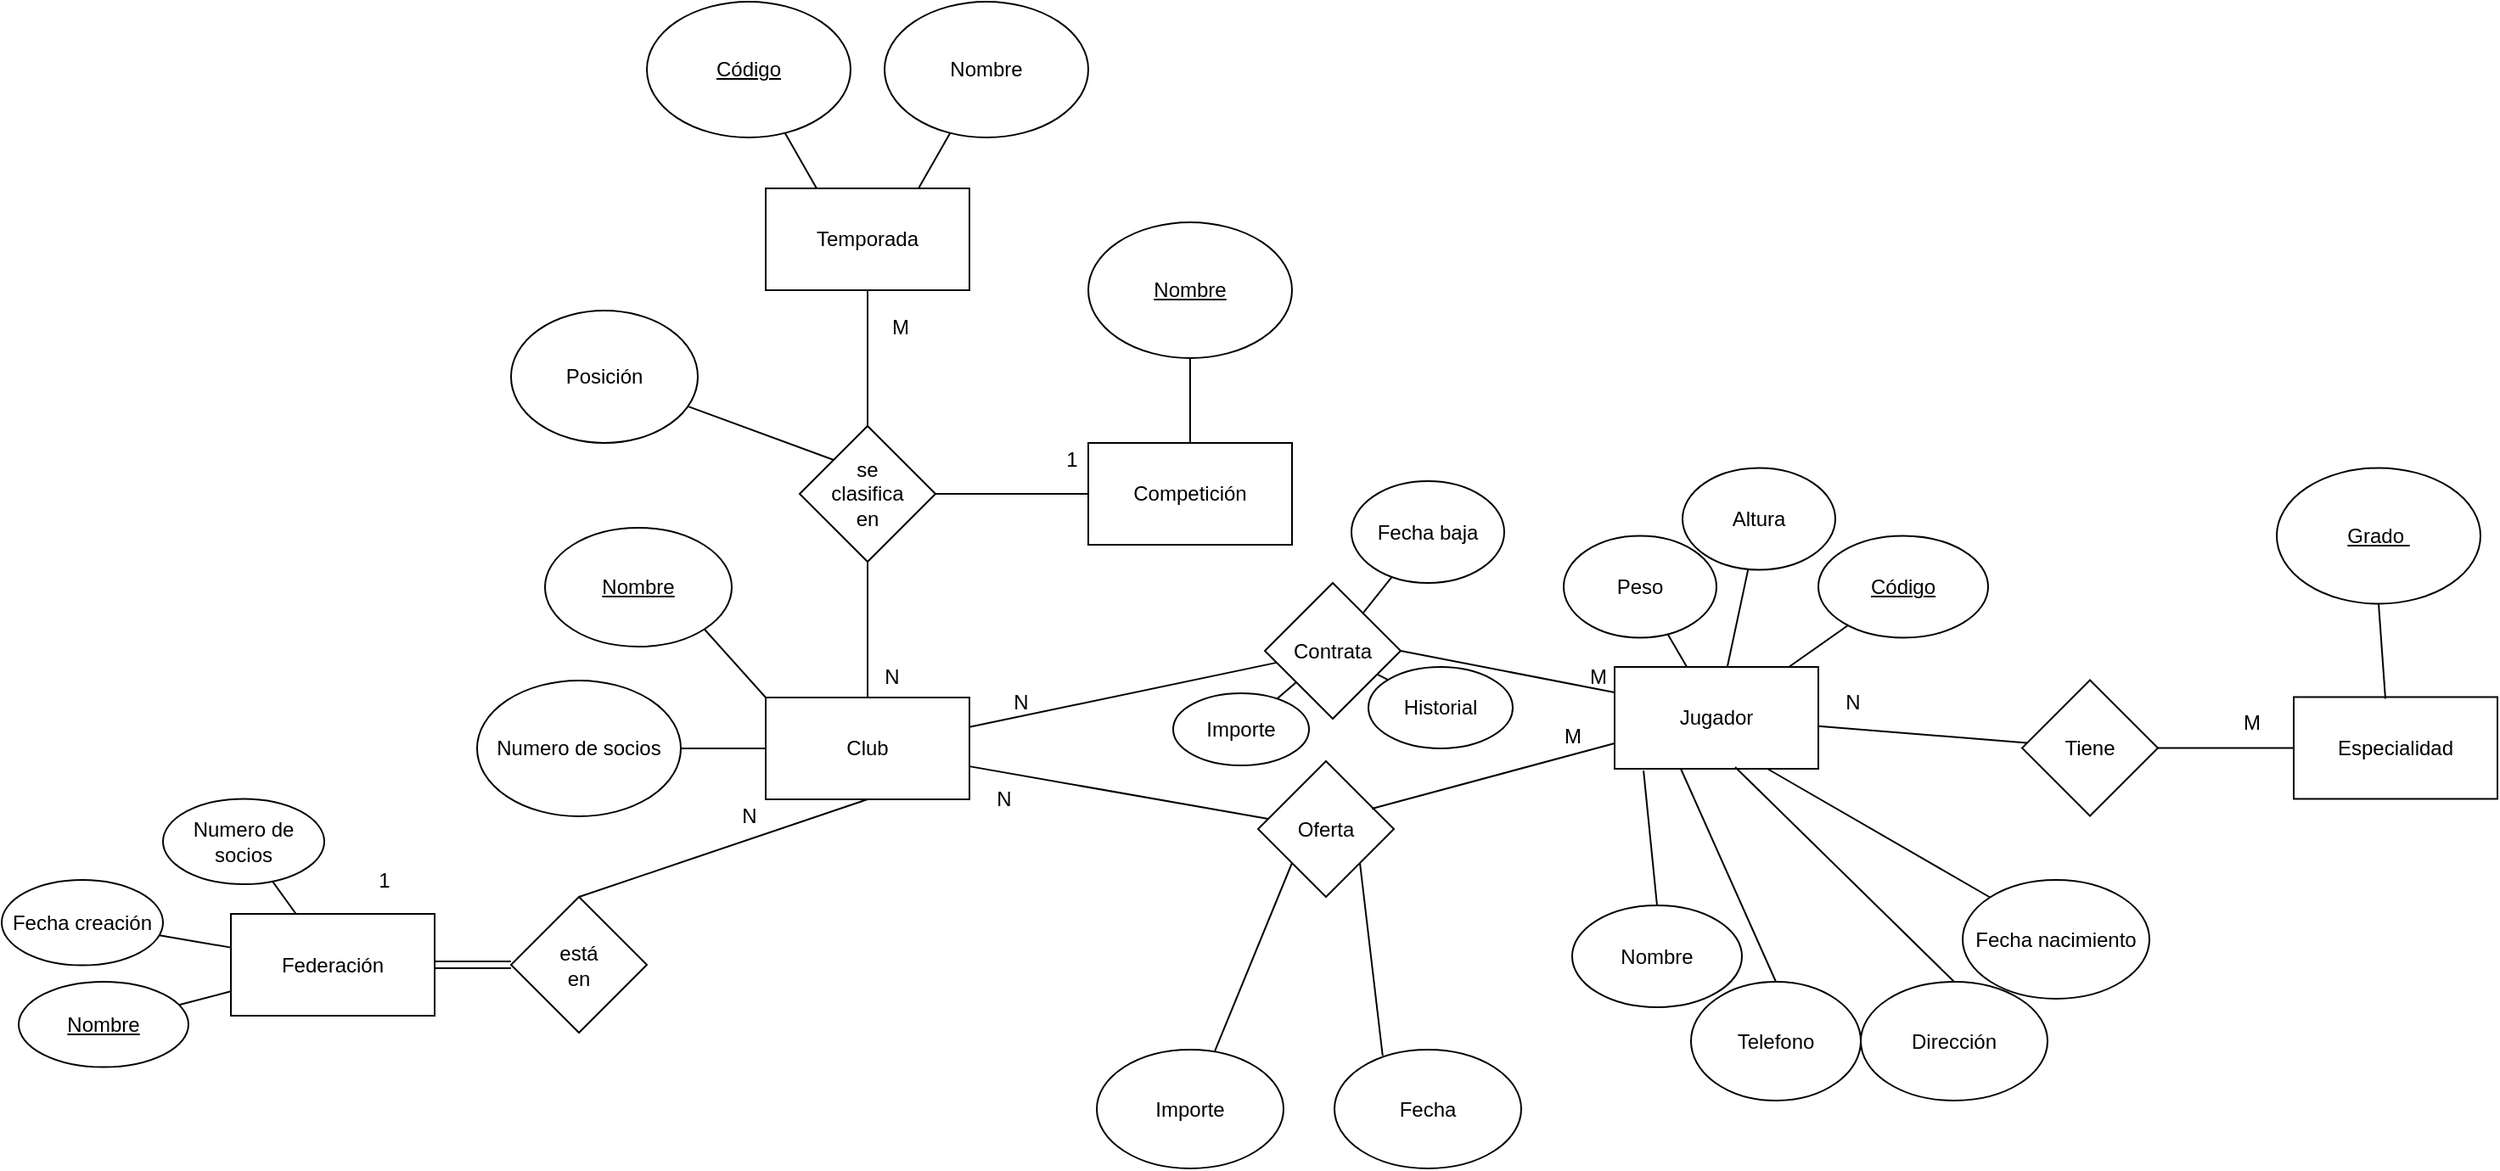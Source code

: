 <mxfile version="12.9.3" type="device"><diagram id="D0KjiM8yAch2DCQgalbD" name="Page-1"><mxGraphModel dx="2389" dy="685" grid="1" gridSize="10" guides="1" tooltips="1" connect="1" arrows="1" fold="1" page="1" pageScale="1" pageWidth="827" pageHeight="1169" math="0" shadow="0"><root><mxCell id="0"/><mxCell id="1" parent="0"/><mxCell id="vf0QzI_OPE2awuXOpxH7-1" value="Temporada" style="rounded=0;whiteSpace=wrap;html=1;" vertex="1" parent="1"><mxGeometry x="120" y="150" width="120" height="60" as="geometry"/></mxCell><mxCell id="vf0QzI_OPE2awuXOpxH7-82" style="rounded=0;orthogonalLoop=1;jettySize=auto;html=1;endArrow=none;endFill=0;" edge="1" parent="1" source="vf0QzI_OPE2awuXOpxH7-2" target="vf0QzI_OPE2awuXOpxH7-12"><mxGeometry relative="1" as="geometry"/></mxCell><mxCell id="vf0QzI_OPE2awuXOpxH7-89" style="edgeStyle=none;rounded=0;orthogonalLoop=1;jettySize=auto;html=1;endArrow=none;endFill=0;" edge="1" parent="1" source="vf0QzI_OPE2awuXOpxH7-2" target="vf0QzI_OPE2awuXOpxH7-13"><mxGeometry relative="1" as="geometry"/></mxCell><mxCell id="vf0QzI_OPE2awuXOpxH7-90" style="edgeStyle=none;rounded=0;orthogonalLoop=1;jettySize=auto;html=1;endArrow=none;endFill=0;" edge="1" parent="1" source="vf0QzI_OPE2awuXOpxH7-2" target="vf0QzI_OPE2awuXOpxH7-16"><mxGeometry relative="1" as="geometry"/></mxCell><mxCell id="vf0QzI_OPE2awuXOpxH7-2" value="Club" style="rounded=0;whiteSpace=wrap;html=1;" vertex="1" parent="1"><mxGeometry x="120" y="450" width="120" height="60" as="geometry"/></mxCell><mxCell id="vf0QzI_OPE2awuXOpxH7-3" value="Competición" style="rounded=0;whiteSpace=wrap;html=1;" vertex="1" parent="1"><mxGeometry x="310" y="300" width="120" height="60" as="geometry"/></mxCell><mxCell id="vf0QzI_OPE2awuXOpxH7-4" value="Especialidad" style="rounded=0;whiteSpace=wrap;html=1;" vertex="1" parent="1"><mxGeometry x="1020" y="449.74" width="120" height="60" as="geometry"/></mxCell><mxCell id="vf0QzI_OPE2awuXOpxH7-96" style="edgeStyle=none;rounded=0;orthogonalLoop=1;jettySize=auto;html=1;endArrow=none;endFill=0;" edge="1" parent="1" source="vf0QzI_OPE2awuXOpxH7-5" target="vf0QzI_OPE2awuXOpxH7-74"><mxGeometry relative="1" as="geometry"/></mxCell><mxCell id="vf0QzI_OPE2awuXOpxH7-97" style="edgeStyle=none;rounded=0;orthogonalLoop=1;jettySize=auto;html=1;endArrow=none;endFill=0;" edge="1" parent="1" source="vf0QzI_OPE2awuXOpxH7-5" target="vf0QzI_OPE2awuXOpxH7-75"><mxGeometry relative="1" as="geometry"/></mxCell><mxCell id="vf0QzI_OPE2awuXOpxH7-98" style="edgeStyle=none;rounded=0;orthogonalLoop=1;jettySize=auto;html=1;endArrow=none;endFill=0;" edge="1" parent="1" source="vf0QzI_OPE2awuXOpxH7-5" target="vf0QzI_OPE2awuXOpxH7-76"><mxGeometry relative="1" as="geometry"/></mxCell><mxCell id="vf0QzI_OPE2awuXOpxH7-5" value="Federación" style="rounded=0;whiteSpace=wrap;html=1;" vertex="1" parent="1"><mxGeometry x="-195" y="577.5" width="120" height="60" as="geometry"/></mxCell><mxCell id="vf0QzI_OPE2awuXOpxH7-83" style="edgeStyle=none;rounded=0;orthogonalLoop=1;jettySize=auto;html=1;endArrow=none;endFill=0;" edge="1" parent="1" source="vf0QzI_OPE2awuXOpxH7-6" target="vf0QzI_OPE2awuXOpxH7-62"><mxGeometry relative="1" as="geometry"/></mxCell><mxCell id="vf0QzI_OPE2awuXOpxH7-84" style="edgeStyle=none;rounded=0;orthogonalLoop=1;jettySize=auto;html=1;endArrow=none;endFill=0;" edge="1" parent="1" source="vf0QzI_OPE2awuXOpxH7-6" target="vf0QzI_OPE2awuXOpxH7-57"><mxGeometry relative="1" as="geometry"/></mxCell><mxCell id="vf0QzI_OPE2awuXOpxH7-85" style="edgeStyle=none;rounded=0;orthogonalLoop=1;jettySize=auto;html=1;endArrow=none;endFill=0;" edge="1" parent="1" source="vf0QzI_OPE2awuXOpxH7-6" target="vf0QzI_OPE2awuXOpxH7-44"><mxGeometry relative="1" as="geometry"/></mxCell><mxCell id="vf0QzI_OPE2awuXOpxH7-6" value="Jugador" style="rounded=0;whiteSpace=wrap;html=1;" vertex="1" parent="1"><mxGeometry x="620" y="432" width="120" height="60" as="geometry"/></mxCell><mxCell id="vf0QzI_OPE2awuXOpxH7-7" value="Posición" style="ellipse;whiteSpace=wrap;html=1;" vertex="1" parent="1"><mxGeometry x="-30" y="222" width="110" height="78" as="geometry"/></mxCell><mxCell id="vf0QzI_OPE2awuXOpxH7-8" value="&lt;u&gt;Nombre&lt;/u&gt;" style="ellipse;whiteSpace=wrap;html=1;" vertex="1" parent="1"><mxGeometry x="-10" y="350" width="110" height="70" as="geometry"/></mxCell><mxCell id="vf0QzI_OPE2awuXOpxH7-9" value="&lt;u&gt;Código&lt;/u&gt;" style="ellipse;whiteSpace=wrap;html=1;" vertex="1" parent="1"><mxGeometry x="50" y="40" width="120" height="80" as="geometry"/></mxCell><mxCell id="vf0QzI_OPE2awuXOpxH7-10" value="&lt;u&gt;Nombre&lt;/u&gt;" style="ellipse;whiteSpace=wrap;html=1;" vertex="1" parent="1"><mxGeometry x="310" y="170" width="120" height="80" as="geometry"/></mxCell><mxCell id="vf0QzI_OPE2awuXOpxH7-11" value="Nombre" style="ellipse;whiteSpace=wrap;html=1;" vertex="1" parent="1"><mxGeometry x="190" y="40" width="120" height="80" as="geometry"/></mxCell><mxCell id="vf0QzI_OPE2awuXOpxH7-12" value="se&lt;br&gt;clasifica&lt;br&gt;en" style="rhombus;whiteSpace=wrap;html=1;" vertex="1" parent="1"><mxGeometry x="140" y="290" width="80" height="80" as="geometry"/></mxCell><mxCell id="vf0QzI_OPE2awuXOpxH7-86" style="edgeStyle=none;rounded=0;orthogonalLoop=1;jettySize=auto;html=1;endArrow=none;endFill=0;" edge="1" parent="1" source="vf0QzI_OPE2awuXOpxH7-13" target="vf0QzI_OPE2awuXOpxH7-64"><mxGeometry relative="1" as="geometry"/></mxCell><mxCell id="vf0QzI_OPE2awuXOpxH7-87" style="edgeStyle=none;rounded=0;orthogonalLoop=1;jettySize=auto;html=1;endArrow=none;endFill=0;" edge="1" parent="1" source="vf0QzI_OPE2awuXOpxH7-13" target="vf0QzI_OPE2awuXOpxH7-43"><mxGeometry relative="1" as="geometry"/></mxCell><mxCell id="vf0QzI_OPE2awuXOpxH7-88" style="edgeStyle=none;rounded=0;orthogonalLoop=1;jettySize=auto;html=1;endArrow=none;endFill=0;" edge="1" parent="1" source="vf0QzI_OPE2awuXOpxH7-13" target="vf0QzI_OPE2awuXOpxH7-45"><mxGeometry relative="1" as="geometry"/></mxCell><mxCell id="vf0QzI_OPE2awuXOpxH7-13" value="Contrata" style="rhombus;whiteSpace=wrap;html=1;" vertex="1" parent="1"><mxGeometry x="414" y="382.5" width="80" height="80" as="geometry"/></mxCell><mxCell id="vf0QzI_OPE2awuXOpxH7-95" style="edgeStyle=none;rounded=0;orthogonalLoop=1;jettySize=auto;html=1;endArrow=none;endFill=0;shape=link;" edge="1" parent="1" source="vf0QzI_OPE2awuXOpxH7-14" target="vf0QzI_OPE2awuXOpxH7-5"><mxGeometry relative="1" as="geometry"/></mxCell><mxCell id="vf0QzI_OPE2awuXOpxH7-14" value="está&lt;br&gt;en" style="rhombus;whiteSpace=wrap;html=1;" vertex="1" parent="1"><mxGeometry x="-30" y="567.5" width="80" height="80" as="geometry"/></mxCell><mxCell id="vf0QzI_OPE2awuXOpxH7-92" style="edgeStyle=none;rounded=0;orthogonalLoop=1;jettySize=auto;html=1;endArrow=none;endFill=0;" edge="1" parent="1" source="vf0QzI_OPE2awuXOpxH7-15" target="vf0QzI_OPE2awuXOpxH7-6"><mxGeometry relative="1" as="geometry"/></mxCell><mxCell id="vf0QzI_OPE2awuXOpxH7-15" value="Tiene" style="rhombus;whiteSpace=wrap;html=1;" vertex="1" parent="1"><mxGeometry x="860" y="439.74" width="80" height="80" as="geometry"/></mxCell><mxCell id="vf0QzI_OPE2awuXOpxH7-16" value="Oferta" style="rhombus;whiteSpace=wrap;html=1;" vertex="1" parent="1"><mxGeometry x="410" y="487.5" width="80" height="80" as="geometry"/></mxCell><mxCell id="vf0QzI_OPE2awuXOpxH7-17" value="" style="endArrow=none;html=1;exitX=0.25;exitY=0;exitDx=0;exitDy=0;" edge="1" parent="1" source="vf0QzI_OPE2awuXOpxH7-1" target="vf0QzI_OPE2awuXOpxH7-9"><mxGeometry width="50" height="50" relative="1" as="geometry"><mxPoint x="10" y="170" as="sourcePoint"/><mxPoint x="60" y="120" as="targetPoint"/></mxGeometry></mxCell><mxCell id="vf0QzI_OPE2awuXOpxH7-18" value="" style="endArrow=none;html=1;exitX=0.75;exitY=0;exitDx=0;exitDy=0;" edge="1" parent="1" source="vf0QzI_OPE2awuXOpxH7-1" target="vf0QzI_OPE2awuXOpxH7-11"><mxGeometry width="50" height="50" relative="1" as="geometry"><mxPoint x="280" y="185" as="sourcePoint"/><mxPoint x="330" y="135" as="targetPoint"/></mxGeometry></mxCell><mxCell id="vf0QzI_OPE2awuXOpxH7-19" value="M" style="text;html=1;align=center;verticalAlign=middle;resizable=0;points=[];autosize=1;" vertex="1" parent="1"><mxGeometry x="184" y="222" width="30" height="20" as="geometry"/></mxCell><mxCell id="vf0QzI_OPE2awuXOpxH7-21" value="" style="endArrow=none;html=1;exitX=1;exitY=0.5;exitDx=0;exitDy=0;entryX=0;entryY=0.5;entryDx=0;entryDy=0;" edge="1" parent="1" source="vf0QzI_OPE2awuXOpxH7-12" target="vf0QzI_OPE2awuXOpxH7-3"><mxGeometry width="50" height="50" relative="1" as="geometry"><mxPoint x="240" y="355" as="sourcePoint"/><mxPoint x="290" y="305" as="targetPoint"/></mxGeometry></mxCell><mxCell id="vf0QzI_OPE2awuXOpxH7-22" value="" style="endArrow=none;html=1;entryX=0;entryY=0;entryDx=0;entryDy=0;exitX=0.95;exitY=0.725;exitDx=0;exitDy=0;exitPerimeter=0;" edge="1" parent="1" source="vf0QzI_OPE2awuXOpxH7-7" target="vf0QzI_OPE2awuXOpxH7-12"><mxGeometry width="50" height="50" relative="1" as="geometry"><mxPoint x="100" y="290" as="sourcePoint"/><mxPoint x="80" y="240" as="targetPoint"/></mxGeometry></mxCell><mxCell id="vf0QzI_OPE2awuXOpxH7-23" value="" style="endArrow=none;html=1;entryX=0.5;entryY=1;entryDx=0;entryDy=0;exitX=0.5;exitY=0;exitDx=0;exitDy=0;" edge="1" parent="1" source="vf0QzI_OPE2awuXOpxH7-12" target="vf0QzI_OPE2awuXOpxH7-1"><mxGeometry width="50" height="50" relative="1" as="geometry"><mxPoint x="90" y="300" as="sourcePoint"/><mxPoint x="140" y="250" as="targetPoint"/></mxGeometry></mxCell><mxCell id="vf0QzI_OPE2awuXOpxH7-24" value="1" style="text;html=1;align=center;verticalAlign=middle;resizable=0;points=[];autosize=1;" vertex="1" parent="1"><mxGeometry x="290" y="300" width="20" height="20" as="geometry"/></mxCell><mxCell id="vf0QzI_OPE2awuXOpxH7-26" value="" style="endArrow=none;html=1;entryX=0.5;entryY=1;entryDx=0;entryDy=0;exitX=0.5;exitY=0;exitDx=0;exitDy=0;" edge="1" parent="1" source="vf0QzI_OPE2awuXOpxH7-14" target="vf0QzI_OPE2awuXOpxH7-2"><mxGeometry width="50" height="50" relative="1" as="geometry"><mxPoint x="180" y="570" as="sourcePoint"/><mxPoint x="230" y="520" as="targetPoint"/></mxGeometry></mxCell><mxCell id="vf0QzI_OPE2awuXOpxH7-27" value="" style="endArrow=none;html=1;entryX=0.5;entryY=1;entryDx=0;entryDy=0;exitX=0.5;exitY=0;exitDx=0;exitDy=0;" edge="1" parent="1" source="vf0QzI_OPE2awuXOpxH7-3" target="vf0QzI_OPE2awuXOpxH7-10"><mxGeometry width="50" height="50" relative="1" as="geometry"><mxPoint x="345" y="280" as="sourcePoint"/><mxPoint x="395" y="230" as="targetPoint"/></mxGeometry></mxCell><mxCell id="vf0QzI_OPE2awuXOpxH7-28" value="N" style="text;html=1;align=center;verticalAlign=middle;resizable=0;points=[];autosize=1;" vertex="1" parent="1"><mxGeometry x="184" y="427.5" width="20" height="20" as="geometry"/></mxCell><mxCell id="vf0QzI_OPE2awuXOpxH7-29" value="" style="endArrow=none;html=1;entryX=1;entryY=1;entryDx=0;entryDy=0;exitX=0;exitY=0;exitDx=0;exitDy=0;" edge="1" parent="1" source="vf0QzI_OPE2awuXOpxH7-2" target="vf0QzI_OPE2awuXOpxH7-8"><mxGeometry width="50" height="50" relative="1" as="geometry"><mxPoint x="40" y="470" as="sourcePoint"/><mxPoint x="90" y="420" as="targetPoint"/></mxGeometry></mxCell><mxCell id="vf0QzI_OPE2awuXOpxH7-30" value="" style="endArrow=none;html=1;entryX=0;entryY=0.5;entryDx=0;entryDy=0;exitX=1;exitY=0.5;exitDx=0;exitDy=0;" edge="1" parent="1" source="vf0QzI_OPE2awuXOpxH7-32" target="vf0QzI_OPE2awuXOpxH7-2"><mxGeometry width="50" height="50" relative="1" as="geometry"><mxPoint x="60" y="570" as="sourcePoint"/><mxPoint x="110" y="520" as="targetPoint"/></mxGeometry></mxCell><mxCell id="vf0QzI_OPE2awuXOpxH7-32" value="Numero de socios" style="ellipse;whiteSpace=wrap;html=1;" vertex="1" parent="1"><mxGeometry x="-50" y="440" width="120" height="80" as="geometry"/></mxCell><mxCell id="vf0QzI_OPE2awuXOpxH7-33" value="Fecha" style="ellipse;whiteSpace=wrap;html=1;" vertex="1" parent="1"><mxGeometry x="455" y="657.5" width="110" height="70" as="geometry"/></mxCell><mxCell id="vf0QzI_OPE2awuXOpxH7-34" value="Importe" style="ellipse;whiteSpace=wrap;html=1;" vertex="1" parent="1"><mxGeometry x="315" y="657.5" width="110" height="70" as="geometry"/></mxCell><mxCell id="vf0QzI_OPE2awuXOpxH7-35" value="N" style="text;html=1;align=center;verticalAlign=middle;resizable=0;points=[];autosize=1;" vertex="1" parent="1"><mxGeometry x="100" y="510" width="20" height="20" as="geometry"/></mxCell><mxCell id="vf0QzI_OPE2awuXOpxH7-37" value="" style="endArrow=none;html=1;exitX=0.45;exitY=0.013;exitDx=0;exitDy=0;exitPerimeter=0;entryX=0;entryY=1;entryDx=0;entryDy=0;" edge="1" parent="1" target="vf0QzI_OPE2awuXOpxH7-16"><mxGeometry width="50" height="50" relative="1" as="geometry"><mxPoint x="384.5" y="658.41" as="sourcePoint"/><mxPoint x="425" y="567.5" as="targetPoint"/></mxGeometry></mxCell><mxCell id="vf0QzI_OPE2awuXOpxH7-39" value="1" style="text;html=1;align=center;verticalAlign=middle;resizable=0;points=[];autosize=1;" vertex="1" parent="1"><mxGeometry x="-115" y="547.5" width="20" height="20" as="geometry"/></mxCell><mxCell id="vf0QzI_OPE2awuXOpxH7-41" value="" style="endArrow=none;html=1;exitX=1;exitY=1;exitDx=0;exitDy=0;entryX=0.258;entryY=0.05;entryDx=0;entryDy=0;entryPerimeter=0;" edge="1" parent="1" source="vf0QzI_OPE2awuXOpxH7-16" target="vf0QzI_OPE2awuXOpxH7-33"><mxGeometry width="50" height="50" relative="1" as="geometry"><mxPoint x="475" y="567.5" as="sourcePoint"/><mxPoint x="525" y="517.5" as="targetPoint"/></mxGeometry></mxCell><mxCell id="vf0QzI_OPE2awuXOpxH7-42" value="N" style="text;html=1;align=center;verticalAlign=middle;resizable=0;points=[];autosize=1;" vertex="1" parent="1"><mxGeometry x="250" y="500" width="20" height="20" as="geometry"/></mxCell><mxCell id="vf0QzI_OPE2awuXOpxH7-43" value="Importe" style="ellipse;whiteSpace=wrap;html=1;" vertex="1" parent="1"><mxGeometry x="360" y="447.5" width="80" height="42.5" as="geometry"/></mxCell><mxCell id="vf0QzI_OPE2awuXOpxH7-44" value="Peso" style="ellipse;whiteSpace=wrap;html=1;" vertex="1" parent="1"><mxGeometry x="590" y="354.74" width="90" height="60" as="geometry"/></mxCell><mxCell id="vf0QzI_OPE2awuXOpxH7-45" value="Fecha baja" style="ellipse;whiteSpace=wrap;html=1;" vertex="1" parent="1"><mxGeometry x="465" y="322.5" width="90" height="60" as="geometry"/></mxCell><mxCell id="vf0QzI_OPE2awuXOpxH7-48" value="N" style="text;html=1;align=center;verticalAlign=middle;resizable=0;points=[];autosize=1;" vertex="1" parent="1"><mxGeometry x="260" y="442.5" width="20" height="20" as="geometry"/></mxCell><mxCell id="vf0QzI_OPE2awuXOpxH7-49" value="" style="endArrow=none;html=1;exitX=1;exitY=0.5;exitDx=0;exitDy=0;entryX=0;entryY=0.25;entryDx=0;entryDy=0;" edge="1" parent="1" source="vf0QzI_OPE2awuXOpxH7-13" target="vf0QzI_OPE2awuXOpxH7-6"><mxGeometry width="50" height="50" relative="1" as="geometry"><mxPoint x="565" y="477.5" as="sourcePoint"/><mxPoint x="615" y="427.5" as="targetPoint"/></mxGeometry></mxCell><mxCell id="vf0QzI_OPE2awuXOpxH7-52" value="" style="endArrow=none;html=1;entryX=0;entryY=0.75;entryDx=0;entryDy=0;exitX=0.838;exitY=0.35;exitDx=0;exitDy=0;exitPerimeter=0;" edge="1" parent="1" source="vf0QzI_OPE2awuXOpxH7-16" target="vf0QzI_OPE2awuXOpxH7-6"><mxGeometry width="50" height="50" relative="1" as="geometry"><mxPoint x="485" y="547.5" as="sourcePoint"/><mxPoint x="575" y="517.5" as="targetPoint"/></mxGeometry></mxCell><mxCell id="vf0QzI_OPE2awuXOpxH7-53" value="M" style="text;html=1;align=center;verticalAlign=middle;resizable=0;points=[];autosize=1;" vertex="1" parent="1"><mxGeometry x="595" y="427.5" width="30" height="20" as="geometry"/></mxCell><mxCell id="vf0QzI_OPE2awuXOpxH7-54" value="" style="endArrow=none;html=1;exitX=1;exitY=0.5;exitDx=0;exitDy=0;entryX=0;entryY=0.5;entryDx=0;entryDy=0;" edge="1" parent="1" source="vf0QzI_OPE2awuXOpxH7-15" target="vf0QzI_OPE2awuXOpxH7-4"><mxGeometry width="50" height="50" relative="1" as="geometry"><mxPoint x="870" y="434.74" as="sourcePoint"/><mxPoint x="920" y="384.74" as="targetPoint"/></mxGeometry></mxCell><mxCell id="vf0QzI_OPE2awuXOpxH7-56" value="M" style="text;html=1;align=center;verticalAlign=middle;resizable=0;points=[];autosize=1;" vertex="1" parent="1"><mxGeometry x="980" y="454.74" width="30" height="20" as="geometry"/></mxCell><mxCell id="vf0QzI_OPE2awuXOpxH7-57" value="&lt;u&gt;Código&lt;/u&gt;" style="ellipse;whiteSpace=wrap;html=1;" vertex="1" parent="1"><mxGeometry x="740" y="354.74" width="100" height="60" as="geometry"/></mxCell><mxCell id="vf0QzI_OPE2awuXOpxH7-58" value="Nombre" style="ellipse;whiteSpace=wrap;html=1;" vertex="1" parent="1"><mxGeometry x="595" y="572.5" width="100" height="60" as="geometry"/></mxCell><mxCell id="vf0QzI_OPE2awuXOpxH7-59" value="Dirección" style="ellipse;whiteSpace=wrap;html=1;" vertex="1" parent="1"><mxGeometry x="765" y="617.5" width="110" height="70" as="geometry"/></mxCell><mxCell id="vf0QzI_OPE2awuXOpxH7-60" value="Telefono" style="ellipse;whiteSpace=wrap;html=1;" vertex="1" parent="1"><mxGeometry x="665" y="617.5" width="100" height="70" as="geometry"/></mxCell><mxCell id="vf0QzI_OPE2awuXOpxH7-61" value="Fecha nacimiento" style="ellipse;whiteSpace=wrap;html=1;" vertex="1" parent="1"><mxGeometry x="825" y="557.5" width="110" height="70" as="geometry"/></mxCell><mxCell id="vf0QzI_OPE2awuXOpxH7-62" value="Altura" style="ellipse;whiteSpace=wrap;html=1;" vertex="1" parent="1"><mxGeometry x="660" y="314.74" width="90" height="60" as="geometry"/></mxCell><mxCell id="vf0QzI_OPE2awuXOpxH7-63" value="&lt;u&gt;Grado&amp;nbsp;&lt;/u&gt;" style="ellipse;whiteSpace=wrap;html=1;" vertex="1" parent="1"><mxGeometry x="1010" y="314.74" width="120" height="80" as="geometry"/></mxCell><mxCell id="vf0QzI_OPE2awuXOpxH7-64" value="Historial" style="ellipse;whiteSpace=wrap;html=1;" vertex="1" parent="1"><mxGeometry x="475" y="432" width="85" height="48" as="geometry"/></mxCell><mxCell id="vf0QzI_OPE2awuXOpxH7-67" value="" style="endArrow=none;html=1;entryX=0.75;entryY=1;entryDx=0;entryDy=0;exitX=0;exitY=0;exitDx=0;exitDy=0;" edge="1" parent="1" source="vf0QzI_OPE2awuXOpxH7-61" target="vf0QzI_OPE2awuXOpxH7-6"><mxGeometry width="50" height="50" relative="1" as="geometry"><mxPoint x="855" y="567.5" as="sourcePoint"/><mxPoint x="875" y="517.5" as="targetPoint"/></mxGeometry></mxCell><mxCell id="vf0QzI_OPE2awuXOpxH7-68" value="" style="endArrow=none;html=1;exitX=0.5;exitY=0;exitDx=0;exitDy=0;entryX=0.325;entryY=1;entryDx=0;entryDy=0;entryPerimeter=0;" edge="1" parent="1" source="vf0QzI_OPE2awuXOpxH7-60" target="vf0QzI_OPE2awuXOpxH7-6"><mxGeometry width="50" height="50" relative="1" as="geometry"><mxPoint x="785" y="622.5" as="sourcePoint"/><mxPoint x="835" y="572.5" as="targetPoint"/></mxGeometry></mxCell><mxCell id="vf0QzI_OPE2awuXOpxH7-69" value="" style="endArrow=none;html=1;exitX=0.5;exitY=0;exitDx=0;exitDy=0;entryX=0.142;entryY=1.017;entryDx=0;entryDy=0;entryPerimeter=0;" edge="1" parent="1" source="vf0QzI_OPE2awuXOpxH7-58" target="vf0QzI_OPE2awuXOpxH7-6"><mxGeometry width="50" height="50" relative="1" as="geometry"><mxPoint x="765" y="582.5" as="sourcePoint"/><mxPoint x="815" y="532.5" as="targetPoint"/></mxGeometry></mxCell><mxCell id="vf0QzI_OPE2awuXOpxH7-70" value="" style="endArrow=none;html=1;exitX=0.5;exitY=0;exitDx=0;exitDy=0;entryX=0.592;entryY=0.983;entryDx=0;entryDy=0;entryPerimeter=0;" edge="1" parent="1" source="vf0QzI_OPE2awuXOpxH7-59" target="vf0QzI_OPE2awuXOpxH7-6"><mxGeometry width="50" height="50" relative="1" as="geometry"><mxPoint x="810" y="627.5" as="sourcePoint"/><mxPoint x="860" y="577.5" as="targetPoint"/></mxGeometry></mxCell><mxCell id="vf0QzI_OPE2awuXOpxH7-74" value="Numero de socios" style="ellipse;whiteSpace=wrap;html=1;" vertex="1" parent="1"><mxGeometry x="-235" y="509.74" width="95" height="50.26" as="geometry"/></mxCell><mxCell id="vf0QzI_OPE2awuXOpxH7-75" value="Fecha creación" style="ellipse;whiteSpace=wrap;html=1;" vertex="1" parent="1"><mxGeometry x="-330" y="557.5" width="95" height="50.26" as="geometry"/></mxCell><mxCell id="vf0QzI_OPE2awuXOpxH7-76" value="&lt;u&gt;Nombre&lt;/u&gt;" style="ellipse;whiteSpace=wrap;html=1;" vertex="1" parent="1"><mxGeometry x="-320" y="617.5" width="100" height="50.26" as="geometry"/></mxCell><mxCell id="vf0QzI_OPE2awuXOpxH7-77" value="" style="endArrow=none;html=1;exitX=0.45;exitY=0.017;exitDx=0;exitDy=0;exitPerimeter=0;entryX=0.5;entryY=1;entryDx=0;entryDy=0;" edge="1" parent="1" source="vf0QzI_OPE2awuXOpxH7-4" target="vf0QzI_OPE2awuXOpxH7-63"><mxGeometry width="50" height="50" relative="1" as="geometry"><mxPoint x="930" y="404.74" as="sourcePoint"/><mxPoint x="980" y="354.74" as="targetPoint"/></mxGeometry></mxCell><mxCell id="vf0QzI_OPE2awuXOpxH7-81" value="M" style="text;html=1;align=center;verticalAlign=middle;resizable=0;points=[];autosize=1;" vertex="1" parent="1"><mxGeometry x="580" y="462.5" width="30" height="20" as="geometry"/></mxCell><mxCell id="vf0QzI_OPE2awuXOpxH7-73" value="N" style="text;html=1;align=center;verticalAlign=middle;resizable=0;points=[];autosize=1;" vertex="1" parent="1"><mxGeometry x="750" y="442.5" width="20" height="20" as="geometry"/></mxCell></root></mxGraphModel></diagram></mxfile>